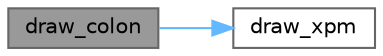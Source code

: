 digraph "draw_colon"
{
 // LATEX_PDF_SIZE
  bgcolor="transparent";
  edge [fontname=Helvetica,fontsize=10,labelfontname=Helvetica,labelfontsize=10];
  node [fontname=Helvetica,fontsize=10,shape=box,height=0.2,width=0.4];
  rankdir="LR";
  Node1 [label="draw_colon",height=0.2,width=0.4,color="gray40", fillcolor="grey60", style="filled", fontcolor="black",tooltip="This function draws a colon symbol on the screen at the specified position."];
  Node1 -> Node2 [color="steelblue1",style="solid"];
  Node2 [label="draw_xpm",height=0.2,width=0.4,color="grey40", fillcolor="white", style="filled",URL="$video_8c.html#af110146e2c41a581c0d543ed7eb61f37",tooltip="This function prints a xmp image to the display."];
}
